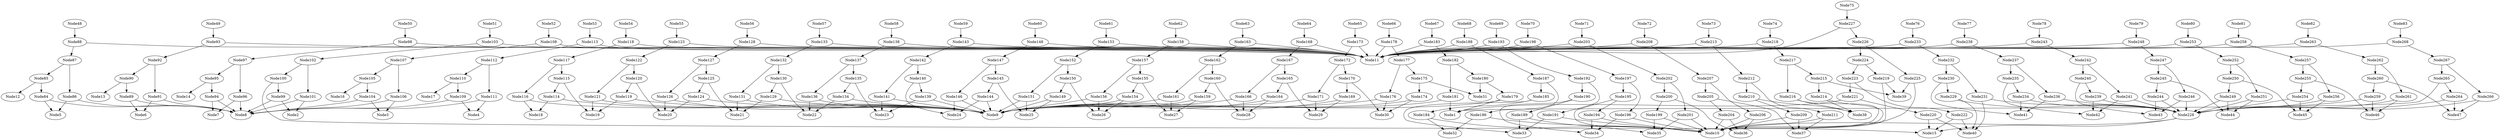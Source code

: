 # Network structure generated by ABC

digraph network {

Node48 -> Node88 [style = solid];
Node49 -> Node93 [style = solid];
Node50 -> Node98 [style = solid];
Node51 -> Node103 [style = solid];
Node52 -> Node108 [style = solid];
Node53 -> Node113 [style = solid];
Node54 -> Node118 [style = solid];
Node55 -> Node123 [style = solid];
Node56 -> Node128 [style = solid];
Node57 -> Node133 [style = solid];
Node58 -> Node138 [style = solid];
Node59 -> Node143 [style = solid];
Node60 -> Node148 [style = solid];
Node61 -> Node153 [style = solid];
Node62 -> Node158 [style = solid];
Node63 -> Node163 [style = solid];
Node64 -> Node168 [style = solid];
Node65 -> Node173 [style = solid];
Node66 -> Node178 [style = solid];
Node67 -> Node183 [style = solid];
Node68 -> Node188 [style = solid];
Node69 -> Node193 [style = solid];
Node70 -> Node198 [style = solid];
Node71 -> Node203 [style = solid];
Node72 -> Node208 [style = solid];
Node73 -> Node213 [style = solid];
Node74 -> Node218 [style = solid];
Node75 -> Node227 [style = solid];
Node76 -> Node233 [style = solid];
Node77 -> Node238 [style = solid];
Node78 -> Node243 [style = solid];
Node79 -> Node248 [style = solid];
Node80 -> Node253 [style = solid];
Node81 -> Node258 [style = solid];
Node82 -> Node263 [style = solid];
Node83 -> Node268 [style = solid];
Node84 -> Node5 [style = solid];
Node84 -> Node8 [style = solid];
Node85 -> Node12 [style = solid];
Node85 -> Node84 [style = solid];
Node86 -> Node5 [style = solid];
Node86 -> Node8 [style = solid];
Node87 -> Node85 [style = solid];
Node87 -> Node86 [style = solid];
Node88 -> Node11 [style = solid];
Node88 -> Node87 [style = solid];
Node89 -> Node6 [style = solid];
Node89 -> Node8 [style = solid];
Node90 -> Node13 [style = solid];
Node90 -> Node89 [style = solid];
Node91 -> Node6 [style = solid];
Node91 -> Node8 [style = solid];
Node92 -> Node90 [style = solid];
Node92 -> Node91 [style = solid];
Node93 -> Node11 [style = solid];
Node93 -> Node92 [style = solid];
Node94 -> Node7 [style = solid];
Node94 -> Node8 [style = solid];
Node95 -> Node14 [style = solid];
Node95 -> Node94 [style = solid];
Node96 -> Node7 [style = solid];
Node96 -> Node8 [style = solid];
Node97 -> Node95 [style = solid];
Node97 -> Node96 [style = solid];
Node98 -> Node11 [style = solid];
Node98 -> Node97 [style = solid];
Node99 -> Node2 [style = solid];
Node99 -> Node8 [style = solid];
Node100 -> Node15 [style = solid];
Node100 -> Node99 [style = solid];
Node101 -> Node2 [style = solid];
Node101 -> Node8 [style = solid];
Node102 -> Node100 [style = solid];
Node102 -> Node101 [style = solid];
Node103 -> Node11 [style = solid];
Node103 -> Node102 [style = solid];
Node104 -> Node3 [style = solid];
Node104 -> Node8 [style = solid];
Node105 -> Node16 [style = solid];
Node105 -> Node104 [style = solid];
Node106 -> Node3 [style = solid];
Node106 -> Node8 [style = solid];
Node107 -> Node105 [style = solid];
Node107 -> Node106 [style = solid];
Node108 -> Node11 [style = solid];
Node108 -> Node107 [style = solid];
Node109 -> Node4 [style = solid];
Node109 -> Node8 [style = solid];
Node110 -> Node17 [style = solid];
Node110 -> Node109 [style = solid];
Node111 -> Node4 [style = solid];
Node111 -> Node8 [style = solid];
Node112 -> Node110 [style = solid];
Node112 -> Node111 [style = solid];
Node113 -> Node11 [style = solid];
Node113 -> Node112 [style = solid];
Node114 -> Node9 [style = solid];
Node114 -> Node18 [style = solid];
Node115 -> Node19 [style = solid];
Node115 -> Node114 [style = solid];
Node116 -> Node9 [style = solid];
Node116 -> Node18 [style = solid];
Node117 -> Node115 [style = solid];
Node117 -> Node116 [style = solid];
Node118 -> Node11 [style = solid];
Node118 -> Node117 [style = solid];
Node119 -> Node9 [style = solid];
Node119 -> Node19 [style = solid];
Node120 -> Node20 [style = solid];
Node120 -> Node119 [style = solid];
Node121 -> Node9 [style = solid];
Node121 -> Node19 [style = solid];
Node122 -> Node120 [style = solid];
Node122 -> Node121 [style = solid];
Node123 -> Node11 [style = solid];
Node123 -> Node122 [style = solid];
Node124 -> Node9 [style = solid];
Node124 -> Node20 [style = solid];
Node125 -> Node21 [style = solid];
Node125 -> Node124 [style = solid];
Node126 -> Node9 [style = solid];
Node126 -> Node20 [style = solid];
Node127 -> Node125 [style = solid];
Node127 -> Node126 [style = solid];
Node128 -> Node11 [style = solid];
Node128 -> Node127 [style = solid];
Node129 -> Node9 [style = solid];
Node129 -> Node21 [style = solid];
Node130 -> Node22 [style = solid];
Node130 -> Node129 [style = solid];
Node131 -> Node9 [style = solid];
Node131 -> Node21 [style = solid];
Node132 -> Node130 [style = solid];
Node132 -> Node131 [style = solid];
Node133 -> Node11 [style = solid];
Node133 -> Node132 [style = solid];
Node134 -> Node9 [style = solid];
Node134 -> Node22 [style = solid];
Node135 -> Node23 [style = solid];
Node135 -> Node134 [style = solid];
Node136 -> Node9 [style = solid];
Node136 -> Node22 [style = solid];
Node137 -> Node135 [style = solid];
Node137 -> Node136 [style = solid];
Node138 -> Node11 [style = solid];
Node138 -> Node137 [style = solid];
Node139 -> Node9 [style = solid];
Node139 -> Node23 [style = solid];
Node140 -> Node24 [style = solid];
Node140 -> Node139 [style = solid];
Node141 -> Node9 [style = solid];
Node141 -> Node23 [style = solid];
Node142 -> Node140 [style = solid];
Node142 -> Node141 [style = solid];
Node143 -> Node11 [style = solid];
Node143 -> Node142 [style = solid];
Node144 -> Node9 [style = solid];
Node144 -> Node24 [style = solid];
Node145 -> Node25 [style = solid];
Node145 -> Node144 [style = solid];
Node146 -> Node9 [style = solid];
Node146 -> Node24 [style = solid];
Node147 -> Node145 [style = solid];
Node147 -> Node146 [style = solid];
Node148 -> Node11 [style = solid];
Node148 -> Node147 [style = solid];
Node149 -> Node9 [style = solid];
Node149 -> Node25 [style = solid];
Node150 -> Node26 [style = solid];
Node150 -> Node149 [style = solid];
Node151 -> Node9 [style = solid];
Node151 -> Node25 [style = solid];
Node152 -> Node150 [style = solid];
Node152 -> Node151 [style = solid];
Node153 -> Node11 [style = solid];
Node153 -> Node152 [style = solid];
Node154 -> Node9 [style = solid];
Node154 -> Node26 [style = solid];
Node155 -> Node27 [style = solid];
Node155 -> Node154 [style = solid];
Node156 -> Node9 [style = solid];
Node156 -> Node26 [style = solid];
Node157 -> Node155 [style = solid];
Node157 -> Node156 [style = solid];
Node158 -> Node11 [style = solid];
Node158 -> Node157 [style = solid];
Node159 -> Node9 [style = solid];
Node159 -> Node27 [style = solid];
Node160 -> Node28 [style = solid];
Node160 -> Node159 [style = solid];
Node161 -> Node9 [style = solid];
Node161 -> Node27 [style = solid];
Node162 -> Node160 [style = solid];
Node162 -> Node161 [style = solid];
Node163 -> Node11 [style = solid];
Node163 -> Node162 [style = solid];
Node164 -> Node9 [style = solid];
Node164 -> Node28 [style = solid];
Node165 -> Node29 [style = solid];
Node165 -> Node164 [style = solid];
Node166 -> Node9 [style = solid];
Node166 -> Node28 [style = solid];
Node167 -> Node165 [style = solid];
Node167 -> Node166 [style = solid];
Node168 -> Node11 [style = solid];
Node168 -> Node167 [style = solid];
Node169 -> Node9 [style = solid];
Node169 -> Node29 [style = solid];
Node170 -> Node30 [style = solid];
Node170 -> Node169 [style = solid];
Node171 -> Node9 [style = solid];
Node171 -> Node29 [style = solid];
Node172 -> Node170 [style = solid];
Node172 -> Node171 [style = solid];
Node173 -> Node11 [style = solid];
Node173 -> Node172 [style = solid];
Node174 -> Node9 [style = solid];
Node174 -> Node30 [style = solid];
Node175 -> Node31 [style = solid];
Node175 -> Node174 [style = solid];
Node176 -> Node9 [style = solid];
Node176 -> Node30 [style = solid];
Node177 -> Node175 [style = solid];
Node177 -> Node176 [style = solid];
Node178 -> Node11 [style = solid];
Node178 -> Node177 [style = solid];
Node179 -> Node1 [style = solid];
Node179 -> Node9 [style = solid];
Node180 -> Node31 [style = solid];
Node180 -> Node179 [style = solid];
Node181 -> Node1 [style = solid];
Node181 -> Node9 [style = solid];
Node182 -> Node180 [style = solid];
Node182 -> Node181 [style = solid];
Node183 -> Node11 [style = solid];
Node183 -> Node182 [style = solid];
Node184 -> Node10 [style = solid];
Node184 -> Node32 [style = solid];
Node185 -> Node33 [style = solid];
Node185 -> Node184 [style = solid];
Node186 -> Node10 [style = solid];
Node186 -> Node32 [style = solid];
Node187 -> Node185 [style = solid];
Node187 -> Node186 [style = solid];
Node188 -> Node11 [style = solid];
Node188 -> Node187 [style = solid];
Node189 -> Node10 [style = solid];
Node189 -> Node33 [style = solid];
Node190 -> Node34 [style = solid];
Node190 -> Node189 [style = solid];
Node191 -> Node10 [style = solid];
Node191 -> Node33 [style = solid];
Node192 -> Node190 [style = solid];
Node192 -> Node191 [style = solid];
Node193 -> Node11 [style = solid];
Node193 -> Node192 [style = solid];
Node194 -> Node10 [style = solid];
Node194 -> Node34 [style = solid];
Node195 -> Node35 [style = solid];
Node195 -> Node194 [style = solid];
Node196 -> Node10 [style = solid];
Node196 -> Node34 [style = solid];
Node197 -> Node195 [style = solid];
Node197 -> Node196 [style = solid];
Node198 -> Node11 [style = solid];
Node198 -> Node197 [style = solid];
Node199 -> Node10 [style = solid];
Node199 -> Node35 [style = solid];
Node200 -> Node36 [style = solid];
Node200 -> Node199 [style = solid];
Node201 -> Node10 [style = solid];
Node201 -> Node35 [style = solid];
Node202 -> Node200 [style = solid];
Node202 -> Node201 [style = solid];
Node203 -> Node11 [style = solid];
Node203 -> Node202 [style = solid];
Node204 -> Node10 [style = solid];
Node204 -> Node36 [style = solid];
Node205 -> Node37 [style = solid];
Node205 -> Node204 [style = solid];
Node206 -> Node10 [style = solid];
Node206 -> Node36 [style = solid];
Node207 -> Node205 [style = solid];
Node207 -> Node206 [style = solid];
Node208 -> Node11 [style = solid];
Node208 -> Node207 [style = solid];
Node209 -> Node10 [style = solid];
Node209 -> Node37 [style = solid];
Node210 -> Node38 [style = solid];
Node210 -> Node209 [style = solid];
Node211 -> Node10 [style = solid];
Node211 -> Node37 [style = solid];
Node212 -> Node210 [style = solid];
Node212 -> Node211 [style = solid];
Node213 -> Node11 [style = solid];
Node213 -> Node212 [style = solid];
Node214 -> Node10 [style = solid];
Node214 -> Node38 [style = solid];
Node215 -> Node39 [style = solid];
Node215 -> Node214 [style = solid];
Node216 -> Node10 [style = solid];
Node216 -> Node38 [style = solid];
Node217 -> Node215 [style = solid];
Node217 -> Node216 [style = solid];
Node218 -> Node11 [style = solid];
Node218 -> Node217 [style = solid];
Node219 -> Node10 [style = solid];
Node219 -> Node39 [style = solid];
Node220 -> Node15 [style = solid];
Node220 -> Node40 [style = solid];
Node221 -> Node1 [style = solid];
Node221 -> Node220 [style = solid];
Node222 -> Node15 [style = solid];
Node222 -> Node40 [style = solid];
Node223 -> Node221 [style = solid];
Node223 -> Node222 [style = solid];
Node224 -> Node219 [style = solid];
Node224 -> Node223 [style = solid];
Node225 -> Node10 [style = solid];
Node225 -> Node39 [style = solid];
Node226 -> Node224 [style = solid];
Node226 -> Node225 [style = solid];
Node227 -> Node11 [style = solid];
Node227 -> Node226 [style = solid];
Node228 -> Node10 [style = solid];
Node228 -> Node15 [style = solid];
Node229 -> Node40 [style = solid];
Node229 -> Node228 [style = solid];
Node230 -> Node41 [style = solid];
Node230 -> Node229 [style = solid];
Node231 -> Node40 [style = solid];
Node231 -> Node228 [style = solid];
Node232 -> Node230 [style = solid];
Node232 -> Node231 [style = solid];
Node233 -> Node11 [style = solid];
Node233 -> Node232 [style = solid];
Node234 -> Node41 [style = solid];
Node234 -> Node228 [style = solid];
Node235 -> Node42 [style = solid];
Node235 -> Node234 [style = solid];
Node236 -> Node41 [style = solid];
Node236 -> Node228 [style = solid];
Node237 -> Node235 [style = solid];
Node237 -> Node236 [style = solid];
Node238 -> Node11 [style = solid];
Node238 -> Node237 [style = solid];
Node239 -> Node42 [style = solid];
Node239 -> Node228 [style = solid];
Node240 -> Node43 [style = solid];
Node240 -> Node239 [style = solid];
Node241 -> Node42 [style = solid];
Node241 -> Node228 [style = solid];
Node242 -> Node240 [style = solid];
Node242 -> Node241 [style = solid];
Node243 -> Node11 [style = solid];
Node243 -> Node242 [style = solid];
Node244 -> Node43 [style = solid];
Node244 -> Node228 [style = solid];
Node245 -> Node44 [style = solid];
Node245 -> Node244 [style = solid];
Node246 -> Node43 [style = solid];
Node246 -> Node228 [style = solid];
Node247 -> Node245 [style = solid];
Node247 -> Node246 [style = solid];
Node248 -> Node11 [style = solid];
Node248 -> Node247 [style = solid];
Node249 -> Node44 [style = solid];
Node249 -> Node228 [style = solid];
Node250 -> Node45 [style = solid];
Node250 -> Node249 [style = solid];
Node251 -> Node44 [style = solid];
Node251 -> Node228 [style = solid];
Node252 -> Node250 [style = solid];
Node252 -> Node251 [style = solid];
Node253 -> Node11 [style = solid];
Node253 -> Node252 [style = solid];
Node254 -> Node45 [style = solid];
Node254 -> Node228 [style = solid];
Node255 -> Node46 [style = solid];
Node255 -> Node254 [style = solid];
Node256 -> Node45 [style = solid];
Node256 -> Node228 [style = solid];
Node257 -> Node255 [style = solid];
Node257 -> Node256 [style = solid];
Node258 -> Node11 [style = solid];
Node258 -> Node257 [style = solid];
Node259 -> Node46 [style = solid];
Node259 -> Node228 [style = solid];
Node260 -> Node47 [style = solid];
Node260 -> Node259 [style = solid];
Node261 -> Node46 [style = solid];
Node261 -> Node228 [style = solid];
Node262 -> Node260 [style = solid];
Node262 -> Node261 [style = solid];
Node263 -> Node11 [style = solid];
Node263 -> Node262 [style = solid];
Node264 -> Node47 [style = solid];
Node264 -> Node228 [style = solid];
Node265 -> Node1 [style = solid];
Node265 -> Node264 [style = solid];
Node266 -> Node47 [style = solid];
Node266 -> Node228 [style = solid];
Node267 -> Node265 [style = solid];
Node267 -> Node266 [style = solid];
Node268 -> Node11 [style = solid];
Node268 -> Node267 [style = solid];
}

